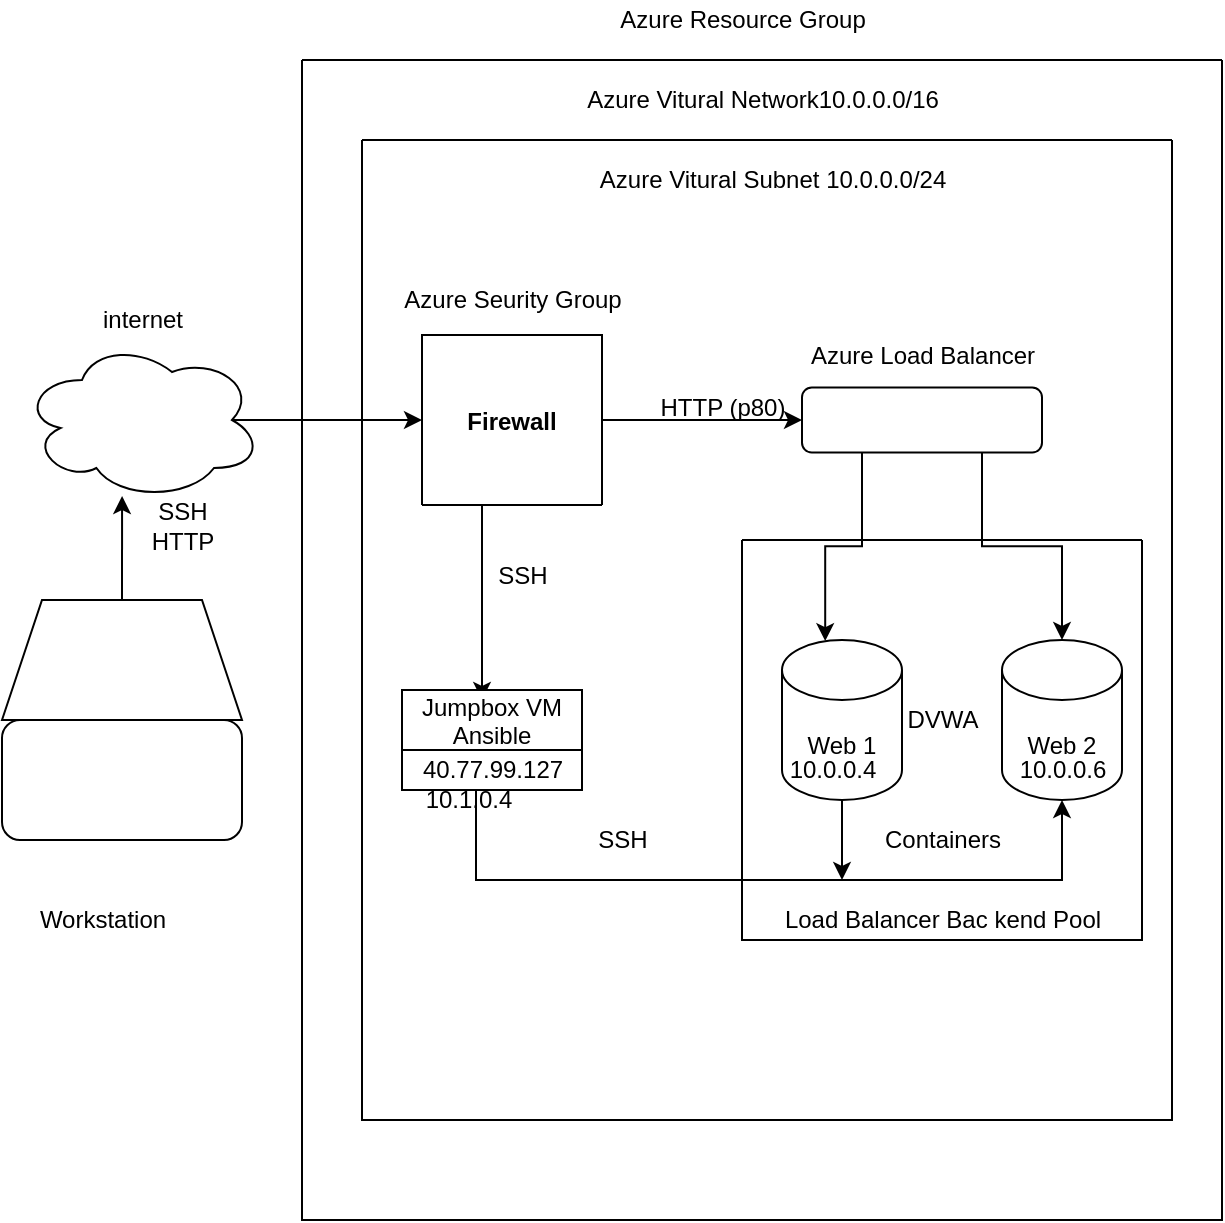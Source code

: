 <mxfile version="16.6.3" type="github">
  <diagram id="C5RBs43oDa-KdzZeNtuy" name="Page-1">
    <mxGraphModel dx="1113" dy="655" grid="1" gridSize="10" guides="1" tooltips="1" connect="1" arrows="1" fold="1" page="1" pageScale="1" pageWidth="827" pageHeight="1169" math="0" shadow="0">
      <root>
        <mxCell id="WIyWlLk6GJQsqaUBKTNV-0" />
        <mxCell id="WIyWlLk6GJQsqaUBKTNV-1" parent="WIyWlLk6GJQsqaUBKTNV-0" />
        <mxCell id="BObkXbD4jv-BoE3sb8Zd-26" style="edgeStyle=orthogonalEdgeStyle;rounded=0;orthogonalLoop=1;jettySize=auto;html=1;exitX=0.875;exitY=0.5;exitDx=0;exitDy=0;exitPerimeter=0;entryX=0;entryY=0.5;entryDx=0;entryDy=0;" edge="1" parent="WIyWlLk6GJQsqaUBKTNV-1" source="BObkXbD4jv-BoE3sb8Zd-0" target="BObkXbD4jv-BoE3sb8Zd-8">
          <mxGeometry relative="1" as="geometry" />
        </mxCell>
        <mxCell id="BObkXbD4jv-BoE3sb8Zd-0" value="" style="ellipse;shape=cloud;whiteSpace=wrap;html=1;" vertex="1" parent="WIyWlLk6GJQsqaUBKTNV-1">
          <mxGeometry x="160" y="360" width="120" height="80" as="geometry" />
        </mxCell>
        <mxCell id="BObkXbD4jv-BoE3sb8Zd-6" style="edgeStyle=orthogonalEdgeStyle;rounded=0;orthogonalLoop=1;jettySize=auto;html=1;exitX=0.5;exitY=0;exitDx=0;exitDy=0;entryX=0.417;entryY=0.975;entryDx=0;entryDy=0;entryPerimeter=0;" edge="1" parent="WIyWlLk6GJQsqaUBKTNV-1" source="BObkXbD4jv-BoE3sb8Zd-1" target="BObkXbD4jv-BoE3sb8Zd-0">
          <mxGeometry relative="1" as="geometry" />
        </mxCell>
        <mxCell id="BObkXbD4jv-BoE3sb8Zd-1" value="" style="shape=trapezoid;perimeter=trapezoidPerimeter;whiteSpace=wrap;html=1;fixedSize=1;" vertex="1" parent="WIyWlLk6GJQsqaUBKTNV-1">
          <mxGeometry x="150" y="490" width="120" height="60" as="geometry" />
        </mxCell>
        <mxCell id="BObkXbD4jv-BoE3sb8Zd-5" value="" style="rounded=1;whiteSpace=wrap;html=1;" vertex="1" parent="WIyWlLk6GJQsqaUBKTNV-1">
          <mxGeometry x="150" y="550" width="120" height="60" as="geometry" />
        </mxCell>
        <mxCell id="BObkXbD4jv-BoE3sb8Zd-22" value="&lt;br&gt;" style="edgeStyle=orthogonalEdgeStyle;rounded=0;orthogonalLoop=1;jettySize=auto;html=1;exitX=0.25;exitY=1;exitDx=0;exitDy=0;" edge="1" parent="WIyWlLk6GJQsqaUBKTNV-1" source="BObkXbD4jv-BoE3sb8Zd-8">
          <mxGeometry relative="1" as="geometry">
            <mxPoint x="390" y="540.0" as="targetPoint" />
            <Array as="points">
              <mxPoint x="390" y="443" />
            </Array>
          </mxGeometry>
        </mxCell>
        <mxCell id="BObkXbD4jv-BoE3sb8Zd-25" style="edgeStyle=orthogonalEdgeStyle;rounded=0;orthogonalLoop=1;jettySize=auto;html=1;exitX=1;exitY=0.5;exitDx=0;exitDy=0;entryX=0;entryY=0.5;entryDx=0;entryDy=0;" edge="1" parent="WIyWlLk6GJQsqaUBKTNV-1" source="BObkXbD4jv-BoE3sb8Zd-8" target="BObkXbD4jv-BoE3sb8Zd-9">
          <mxGeometry relative="1" as="geometry" />
        </mxCell>
        <mxCell id="BObkXbD4jv-BoE3sb8Zd-8" value="Firewall" style="swimlane;startSize=85;" vertex="1" parent="WIyWlLk6GJQsqaUBKTNV-1">
          <mxGeometry x="360" y="357.5" width="90" height="85" as="geometry" />
        </mxCell>
        <mxCell id="BObkXbD4jv-BoE3sb8Zd-24" style="edgeStyle=orthogonalEdgeStyle;rounded=0;orthogonalLoop=1;jettySize=auto;html=1;exitX=0.75;exitY=1;exitDx=0;exitDy=0;entryX=0.5;entryY=0;entryDx=0;entryDy=0;entryPerimeter=0;" edge="1" parent="WIyWlLk6GJQsqaUBKTNV-1" source="BObkXbD4jv-BoE3sb8Zd-9" target="BObkXbD4jv-BoE3sb8Zd-14">
          <mxGeometry relative="1" as="geometry" />
        </mxCell>
        <mxCell id="BObkXbD4jv-BoE3sb8Zd-45" style="edgeStyle=orthogonalEdgeStyle;rounded=0;orthogonalLoop=1;jettySize=auto;html=1;exitX=0.25;exitY=1;exitDx=0;exitDy=0;entryX=0.36;entryY=0.007;entryDx=0;entryDy=0;entryPerimeter=0;" edge="1" parent="WIyWlLk6GJQsqaUBKTNV-1" source="BObkXbD4jv-BoE3sb8Zd-9" target="BObkXbD4jv-BoE3sb8Zd-10">
          <mxGeometry relative="1" as="geometry" />
        </mxCell>
        <mxCell id="BObkXbD4jv-BoE3sb8Zd-9" value="" style="rounded=1;whiteSpace=wrap;html=1;" vertex="1" parent="WIyWlLk6GJQsqaUBKTNV-1">
          <mxGeometry x="550" y="383.75" width="120" height="32.5" as="geometry" />
        </mxCell>
        <mxCell id="BObkXbD4jv-BoE3sb8Zd-49" value="" style="edgeStyle=orthogonalEdgeStyle;rounded=0;orthogonalLoop=1;jettySize=auto;html=1;" edge="1" parent="WIyWlLk6GJQsqaUBKTNV-1" source="BObkXbD4jv-BoE3sb8Zd-10">
          <mxGeometry relative="1" as="geometry">
            <mxPoint x="570" y="630" as="targetPoint" />
          </mxGeometry>
        </mxCell>
        <mxCell id="BObkXbD4jv-BoE3sb8Zd-10" value="Web 1" style="shape=cylinder3;whiteSpace=wrap;html=1;boundedLbl=1;backgroundOutline=1;size=15;" vertex="1" parent="WIyWlLk6GJQsqaUBKTNV-1">
          <mxGeometry x="540" y="510" width="60" height="80" as="geometry" />
        </mxCell>
        <mxCell id="BObkXbD4jv-BoE3sb8Zd-13" value="Workstation" style="text;html=1;align=center;verticalAlign=middle;resizable=0;points=[];autosize=1;strokeColor=none;fillColor=none;" vertex="1" parent="WIyWlLk6GJQsqaUBKTNV-1">
          <mxGeometry x="160" y="640" width="80" height="20" as="geometry" />
        </mxCell>
        <mxCell id="BObkXbD4jv-BoE3sb8Zd-14" value="Web 2" style="shape=cylinder3;whiteSpace=wrap;html=1;boundedLbl=1;backgroundOutline=1;size=15;" vertex="1" parent="WIyWlLk6GJQsqaUBKTNV-1">
          <mxGeometry x="650" y="510" width="60" height="80" as="geometry" />
        </mxCell>
        <mxCell id="BObkXbD4jv-BoE3sb8Zd-34" style="edgeStyle=orthogonalEdgeStyle;rounded=0;orthogonalLoop=1;jettySize=auto;html=1;exitX=0.5;exitY=1;exitDx=0;exitDy=0;entryX=0.5;entryY=1;entryDx=0;entryDy=0;entryPerimeter=0;" edge="1" parent="WIyWlLk6GJQsqaUBKTNV-1" source="BObkXbD4jv-BoE3sb8Zd-15" target="BObkXbD4jv-BoE3sb8Zd-14">
          <mxGeometry relative="1" as="geometry">
            <Array as="points">
              <mxPoint x="387" y="630" />
              <mxPoint x="680" y="630" />
            </Array>
          </mxGeometry>
        </mxCell>
        <mxCell id="BObkXbD4jv-BoE3sb8Zd-15" value="Jumpbox VM&#xa;Ansible" style="swimlane;fontStyle=0;childLayout=stackLayout;horizontal=1;startSize=30;horizontalStack=0;resizeParent=1;resizeParentMax=0;resizeLast=0;collapsible=1;marginBottom=0;" vertex="1" parent="WIyWlLk6GJQsqaUBKTNV-1">
          <mxGeometry x="350" y="535" width="90" height="50" as="geometry" />
        </mxCell>
        <mxCell id="BObkXbD4jv-BoE3sb8Zd-59" value="40.77.99.127" style="text;html=1;align=center;verticalAlign=middle;resizable=0;points=[];autosize=1;strokeColor=none;fillColor=none;" vertex="1" parent="BObkXbD4jv-BoE3sb8Zd-15">
          <mxGeometry y="30" width="90" height="20" as="geometry" />
        </mxCell>
        <mxCell id="BObkXbD4jv-BoE3sb8Zd-31" value="Azure Load Balancer" style="text;html=1;align=center;verticalAlign=middle;resizable=0;points=[];autosize=1;strokeColor=none;fillColor=none;" vertex="1" parent="WIyWlLk6GJQsqaUBKTNV-1">
          <mxGeometry x="545" y="357.5" width="130" height="20" as="geometry" />
        </mxCell>
        <mxCell id="BObkXbD4jv-BoE3sb8Zd-32" value="HTTP (p80)" style="text;html=1;align=center;verticalAlign=middle;resizable=0;points=[];autosize=1;strokeColor=none;fillColor=none;" vertex="1" parent="WIyWlLk6GJQsqaUBKTNV-1">
          <mxGeometry x="470" y="383.75" width="80" height="20" as="geometry" />
        </mxCell>
        <mxCell id="BObkXbD4jv-BoE3sb8Zd-33" value="SSH&lt;br&gt;HTTP" style="text;html=1;align=center;verticalAlign=middle;resizable=0;points=[];autosize=1;strokeColor=none;fillColor=none;" vertex="1" parent="WIyWlLk6GJQsqaUBKTNV-1">
          <mxGeometry x="215" y="437.5" width="50" height="30" as="geometry" />
        </mxCell>
        <mxCell id="BObkXbD4jv-BoE3sb8Zd-46" value="internet" style="text;html=1;align=center;verticalAlign=middle;resizable=0;points=[];autosize=1;strokeColor=none;fillColor=none;" vertex="1" parent="WIyWlLk6GJQsqaUBKTNV-1">
          <mxGeometry x="190" y="340" width="60" height="20" as="geometry" />
        </mxCell>
        <mxCell id="BObkXbD4jv-BoE3sb8Zd-50" value="10.0.0.6" style="text;html=1;align=center;verticalAlign=middle;resizable=0;points=[];autosize=1;strokeColor=none;fillColor=none;" vertex="1" parent="WIyWlLk6GJQsqaUBKTNV-1">
          <mxGeometry x="650" y="565" width="60" height="20" as="geometry" />
        </mxCell>
        <mxCell id="BObkXbD4jv-BoE3sb8Zd-51" value="10.0.0.4" style="text;html=1;align=center;verticalAlign=middle;resizable=0;points=[];autosize=1;strokeColor=none;fillColor=none;" vertex="1" parent="WIyWlLk6GJQsqaUBKTNV-1">
          <mxGeometry x="535" y="565" width="60" height="20" as="geometry" />
        </mxCell>
        <mxCell id="BObkXbD4jv-BoE3sb8Zd-52" value="SSH" style="text;html=1;align=center;verticalAlign=middle;resizable=0;points=[];autosize=1;strokeColor=none;fillColor=none;" vertex="1" parent="WIyWlLk6GJQsqaUBKTNV-1">
          <mxGeometry x="390" y="467.5" width="40" height="20" as="geometry" />
        </mxCell>
        <mxCell id="BObkXbD4jv-BoE3sb8Zd-53" value="SSH" style="text;html=1;align=center;verticalAlign=middle;resizable=0;points=[];autosize=1;strokeColor=none;fillColor=none;" vertex="1" parent="WIyWlLk6GJQsqaUBKTNV-1">
          <mxGeometry x="440" y="600" width="40" height="20" as="geometry" />
        </mxCell>
        <mxCell id="BObkXbD4jv-BoE3sb8Zd-54" value="DVWA" style="text;html=1;align=center;verticalAlign=middle;resizable=0;points=[];autosize=1;strokeColor=none;fillColor=none;" vertex="1" parent="WIyWlLk6GJQsqaUBKTNV-1">
          <mxGeometry x="595" y="540" width="50" height="20" as="geometry" />
        </mxCell>
        <mxCell id="BObkXbD4jv-BoE3sb8Zd-55" value="Containers" style="text;html=1;align=center;verticalAlign=middle;resizable=0;points=[];autosize=1;strokeColor=none;fillColor=none;" vertex="1" parent="WIyWlLk6GJQsqaUBKTNV-1">
          <mxGeometry x="585" y="600" width="70" height="20" as="geometry" />
        </mxCell>
        <mxCell id="BObkXbD4jv-BoE3sb8Zd-56" value="" style="swimlane;startSize=0;" vertex="1" parent="WIyWlLk6GJQsqaUBKTNV-1">
          <mxGeometry x="520" y="460" width="200" height="200" as="geometry" />
        </mxCell>
        <mxCell id="BObkXbD4jv-BoE3sb8Zd-57" value="Load Balancer Bac kend Pool" style="text;html=1;align=center;verticalAlign=middle;resizable=0;points=[];autosize=1;strokeColor=none;fillColor=none;" vertex="1" parent="BObkXbD4jv-BoE3sb8Zd-56">
          <mxGeometry x="15" y="180" width="170" height="20" as="geometry" />
        </mxCell>
        <mxCell id="BObkXbD4jv-BoE3sb8Zd-61" value="10.1.0.4" style="text;html=1;align=center;verticalAlign=middle;resizable=0;points=[];autosize=1;strokeColor=none;fillColor=none;" vertex="1" parent="WIyWlLk6GJQsqaUBKTNV-1">
          <mxGeometry x="353" y="580" width="60" height="20" as="geometry" />
        </mxCell>
        <mxCell id="BObkXbD4jv-BoE3sb8Zd-62" value="Azure Seurity Group" style="text;html=1;align=center;verticalAlign=middle;resizable=0;points=[];autosize=1;strokeColor=none;fillColor=none;" vertex="1" parent="WIyWlLk6GJQsqaUBKTNV-1">
          <mxGeometry x="345" y="330" width="120" height="20" as="geometry" />
        </mxCell>
        <mxCell id="BObkXbD4jv-BoE3sb8Zd-63" value="" style="swimlane;startSize=0;" vertex="1" parent="WIyWlLk6GJQsqaUBKTNV-1">
          <mxGeometry x="330" y="260" width="405" height="490" as="geometry" />
        </mxCell>
        <mxCell id="BObkXbD4jv-BoE3sb8Zd-65" value="Azure Resource Group" style="text;html=1;align=center;verticalAlign=middle;resizable=0;points=[];autosize=1;strokeColor=none;fillColor=none;" vertex="1" parent="WIyWlLk6GJQsqaUBKTNV-1">
          <mxGeometry x="450" y="190" width="140" height="20" as="geometry" />
        </mxCell>
        <mxCell id="BObkXbD4jv-BoE3sb8Zd-66" value="" style="swimlane;startSize=0;" vertex="1" parent="WIyWlLk6GJQsqaUBKTNV-1">
          <mxGeometry x="300" y="220" width="460" height="580" as="geometry" />
        </mxCell>
        <mxCell id="BObkXbD4jv-BoE3sb8Zd-70" value="Azure Vitural Network10.0.0.0/16" style="text;html=1;align=center;verticalAlign=middle;resizable=0;points=[];autosize=1;strokeColor=none;fillColor=none;" vertex="1" parent="BObkXbD4jv-BoE3sb8Zd-66">
          <mxGeometry x="135" y="10" width="190" height="20" as="geometry" />
        </mxCell>
        <mxCell id="BObkXbD4jv-BoE3sb8Zd-71" value="Azure Vitural Subnet 10.0.0.0/24" style="text;html=1;align=center;verticalAlign=middle;resizable=0;points=[];autosize=1;strokeColor=none;fillColor=none;" vertex="1" parent="BObkXbD4jv-BoE3sb8Zd-66">
          <mxGeometry x="140" y="50" width="190" height="20" as="geometry" />
        </mxCell>
      </root>
    </mxGraphModel>
  </diagram>
</mxfile>
